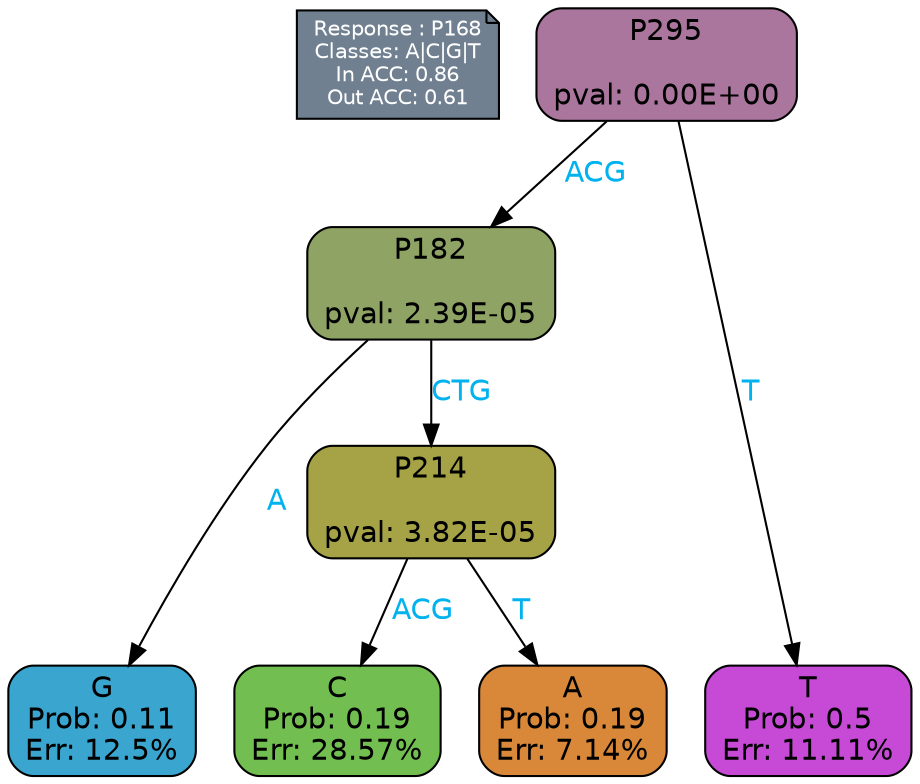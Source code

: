 digraph Tree {
node [shape=box, style="filled, rounded", color="black", fontname=helvetica] ;
graph [ranksep=equally, splines=polylines, bgcolor=transparent, dpi=600] ;
edge [fontname=helvetica] ;
LEGEND [label="Response : P168
Classes: A|C|G|T
In ACC: 0.86
Out ACC: 0.61
",shape=note,align=left,style=filled,fillcolor="slategray",fontcolor="white",fontsize=10];1 [label="P295

pval: 0.00E+00", fillcolor="#aa769d"] ;
2 [label="P182

pval: 2.39E-05", fillcolor="#8ea364"] ;
3 [label="G
Prob: 0.11
Err: 12.5%", fillcolor="#3aa6cf"] ;
4 [label="P214

pval: 3.82E-05", fillcolor="#a5a345"] ;
5 [label="C
Prob: 0.19
Err: 28.57%", fillcolor="#72be51"] ;
6 [label="A
Prob: 0.19
Err: 7.14%", fillcolor="#d98839"] ;
7 [label="T
Prob: 0.5
Err: 11.11%", fillcolor="#c64ad6"] ;
1 -> 2 [label="ACG",fontcolor=deepskyblue2] ;
1 -> 7 [label="T",fontcolor=deepskyblue2] ;
2 -> 3 [label="A",fontcolor=deepskyblue2] ;
2 -> 4 [label="CTG",fontcolor=deepskyblue2] ;
4 -> 5 [label="ACG",fontcolor=deepskyblue2] ;
4 -> 6 [label="T",fontcolor=deepskyblue2] ;
{rank = same; 3;5;6;7;}{rank = same; LEGEND;1;}}